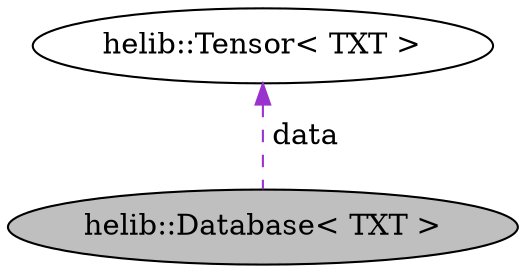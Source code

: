 digraph "helib::Database&lt; TXT &gt;"
{
  N1 [label="helib::Database\< TXT \>",color="black", fillcolor="grey75", style="filled", fontcolor="black"];
  N2 -> N1 [dir="back",color="darkorchid3",style="dashed",label=" data" ];
  N2 [label="helib::Tensor\< TXT \>",color="black", fillcolor="white", style="filled"];
}
